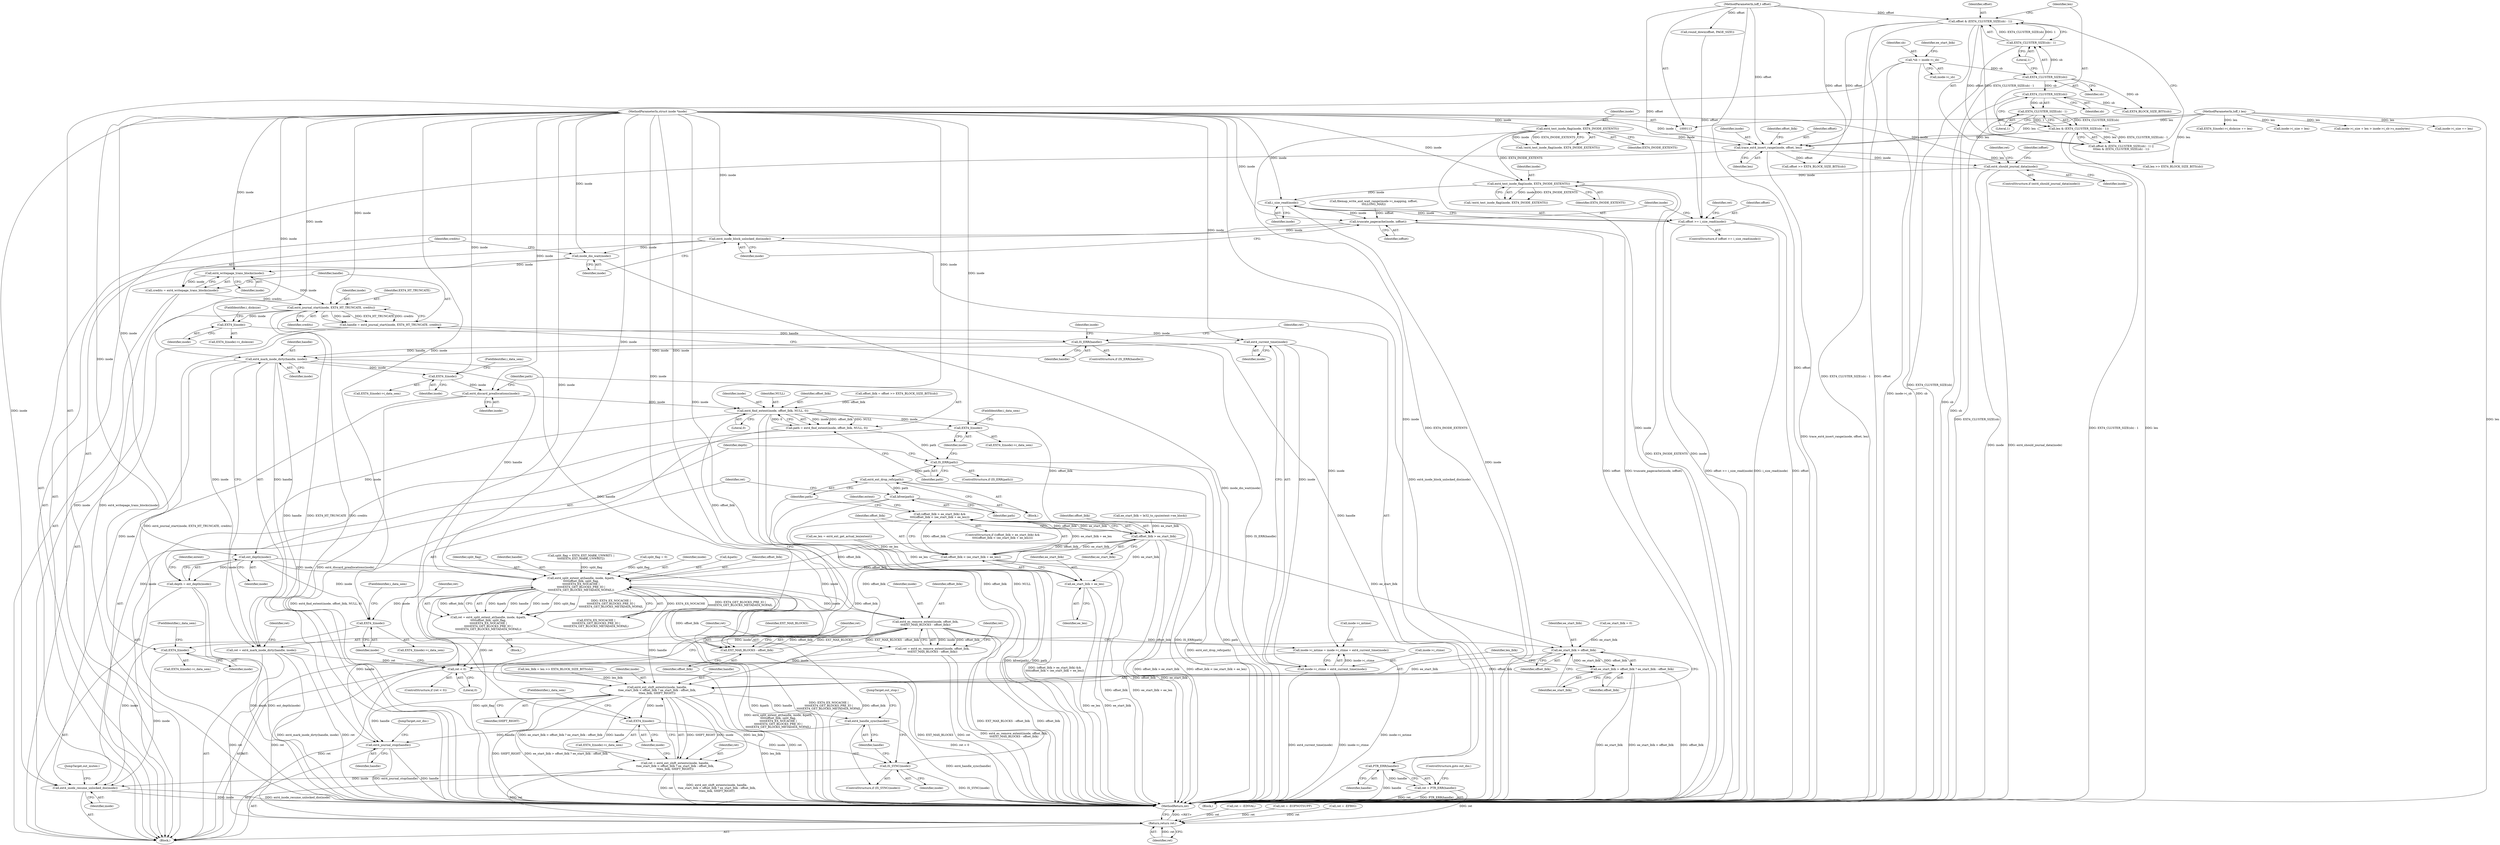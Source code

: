 digraph "0_linux_ea3d7209ca01da209cda6f0dea8be9cc4b7a933b_0@API" {
"1000263" [label="(Call,i_size_read(inode))"];
"1000233" [label="(Call,ext4_test_inode_flag(inode, EXT4_INODE_EXTENTS))"];
"1000196" [label="(Call,ext4_should_journal_data(inode))"];
"1000179" [label="(Call,trace_ext4_insert_range(inode, offset, len))"];
"1000147" [label="(Call,ext4_test_inode_flag(inode, EXT4_INODE_EXTENTS))"];
"1000114" [label="(MethodParameterIn,struct inode *inode)"];
"1000155" [label="(Call,offset & (EXT4_CLUSTER_SIZE(sb) - 1))"];
"1000115" [label="(MethodParameterIn,loff_t offset)"];
"1000157" [label="(Call,EXT4_CLUSTER_SIZE(sb) - 1)"];
"1000158" [label="(Call,EXT4_CLUSTER_SIZE(sb))"];
"1000119" [label="(Call,*sb = inode->i_sb)"];
"1000161" [label="(Call,len & (EXT4_CLUSTER_SIZE(sb) - 1))"];
"1000116" [label="(MethodParameterIn,loff_t len)"];
"1000163" [label="(Call,EXT4_CLUSTER_SIZE(sb) - 1)"];
"1000164" [label="(Call,EXT4_CLUSTER_SIZE(sb))"];
"1000261" [label="(Call,offset >= i_size_read(inode))"];
"1000271" [label="(Call,truncate_pagecache(inode, ioffset))"];
"1000274" [label="(Call,ext4_inode_block_unlocked_dio(inode))"];
"1000276" [label="(Call,inode_dio_wait(inode))"];
"1000280" [label="(Call,ext4_writepage_trans_blocks(inode))"];
"1000278" [label="(Call,credits = ext4_writepage_trans_blocks(inode))"];
"1000284" [label="(Call,ext4_journal_start(inode, EXT4_HT_TRUNCATE, credits))"];
"1000282" [label="(Call,handle = ext4_journal_start(inode, EXT4_HT_TRUNCATE, credits))"];
"1000289" [label="(Call,IS_ERR(handle))"];
"1000294" [label="(Call,PTR_ERR(handle))"];
"1000292" [label="(Call,ret = PTR_ERR(handle))"];
"1000479" [label="(Return,return ret;)"];
"1000320" [label="(Call,ext4_mark_inode_dirty(handle, inode))"];
"1000318" [label="(Call,ret = ext4_mark_inode_dirty(handle, inode))"];
"1000414" [label="(Call,ret < 0)"];
"1000329" [label="(Call,EXT4_I(inode))"];
"1000332" [label="(Call,ext4_discard_preallocations(inode))"];
"1000336" [label="(Call,ext4_find_extent(inode, offset_lblk, NULL, 0))"];
"1000334" [label="(Call,path = ext4_find_extent(inode, offset_lblk, NULL, 0))"];
"1000342" [label="(Call,IS_ERR(path))"];
"1000409" [label="(Call,ext4_ext_drop_refs(path))"];
"1000411" [label="(Call,kfree(path))"];
"1000348" [label="(Call,EXT4_I(inode))"];
"1000471" [label="(Call,ext4_inode_resume_unlocked_dio(inode))"];
"1000354" [label="(Call,ext_depth(inode))"];
"1000352" [label="(Call,depth = ext_depth(inode))"];
"1000397" [label="(Call,ext4_split_extent_at(handle, inode, &path,\n\t\t\t\t\toffset_lblk, split_flag,\n\t\t\t\t\tEXT4_EX_NOCACHE |\n\t\t\t\t\tEXT4_GET_BLOCKS_PRE_IO |\n\t\t\t\t\tEXT4_GET_BLOCKS_METADATA_NOFAIL))"];
"1000395" [label="(Call,ret = ext4_split_extent_at(handle, inode, &path,\n\t\t\t\t\toffset_lblk, split_flag,\n\t\t\t\t\tEXT4_EX_NOCACHE |\n\t\t\t\t\tEXT4_GET_BLOCKS_PRE_IO |\n\t\t\t\t\tEXT4_GET_BLOCKS_METADATA_NOFAIL))"];
"1000421" [label="(Call,EXT4_I(inode))"];
"1000427" [label="(Call,ext4_es_remove_extent(inode, offset_lblk,\n\t\t\tEXT_MAX_BLOCKS - offset_lblk))"];
"1000425" [label="(Call,ret = ext4_es_remove_extent(inode, offset_lblk,\n\t\t\tEXT_MAX_BLOCKS - offset_lblk))"];
"1000439" [label="(Call,EXT4_I(inode))"];
"1000445" [label="(Call,ext4_ext_shift_extents(inode, handle,\n\t\tee_start_lblk > offset_lblk ? ee_start_lblk : offset_lblk,\n\t\tlen_lblk, SHIFT_RIGHT))"];
"1000443" [label="(Call,ret = ext4_ext_shift_extents(inode, handle,\n\t\tee_start_lblk > offset_lblk ? ee_start_lblk : offset_lblk,\n\t\tlen_lblk, SHIFT_RIGHT))"];
"1000459" [label="(Call,EXT4_I(inode))"];
"1000463" [label="(Call,IS_SYNC(inode))"];
"1000465" [label="(Call,ext4_handle_sync(handle))"];
"1000468" [label="(Call,ext4_journal_stop(handle))"];
"1000449" [label="(Call,ee_start_lblk > offset_lblk)"];
"1000448" [label="(Call,ee_start_lblk > offset_lblk ? ee_start_lblk : offset_lblk)"];
"1000430" [label="(Call,EXT_MAX_BLOCKS - offset_lblk)"];
"1000378" [label="(Call,offset_lblk > ee_start_lblk)"];
"1000377" [label="(Call,(offset_lblk > ee_start_lblk) &&\n\t\t\t\t(offset_lblk < (ee_start_lblk + ee_len)))"];
"1000381" [label="(Call,offset_lblk < (ee_start_lblk + ee_len))"];
"1000383" [label="(Call,ee_start_lblk + ee_len)"];
"1000304" [label="(Call,EXT4_I(inode))"];
"1000316" [label="(Call,ext4_current_time(inode))"];
"1000308" [label="(Call,inode->i_mtime = inode->i_ctime = ext4_current_time(inode))"];
"1000312" [label="(Call,inode->i_ctime = ext4_current_time(inode))"];
"1000183" [label="(Call,offset_lblk = offset >> EXT4_BLOCK_SIZE_BITS(sb))"];
"1000430" [label="(Call,EXT_MAX_BLOCKS - offset_lblk)"];
"1000179" [label="(Call,trace_ext4_insert_range(inode, offset, len))"];
"1000445" [label="(Call,ext4_ext_shift_extents(inode, handle,\n\t\tee_start_lblk > offset_lblk ? ee_start_lblk : offset_lblk,\n\t\tlen_lblk, SHIFT_RIGHT))"];
"1000159" [label="(Identifier,sb)"];
"1000141" [label="(Call,split_flag = 0)"];
"1000467" [label="(JumpTarget,out_stop:)"];
"1000440" [label="(Identifier,inode)"];
"1000296" [label="(ControlStructure,goto out_dio;)"];
"1000432" [label="(Identifier,offset_lblk)"];
"1000383" [label="(Call,ee_start_lblk + ee_len)"];
"1000191" [label="(Call,len >> EXT4_BLOCK_SIZE_BITS(sb))"];
"1000343" [label="(Identifier,path)"];
"1000156" [label="(Identifier,offset)"];
"1000340" [label="(Literal,0)"];
"1000302" [label="(Call,EXT4_I(inode)->i_disksize += len)"];
"1000272" [label="(Identifier,inode)"];
"1000324" [label="(Identifier,ret)"];
"1000162" [label="(Identifier,len)"];
"1000130" [label="(Call,ee_start_lblk = 0)"];
"1000318" [label="(Call,ret = ext4_mark_inode_dirty(handle, inode))"];
"1000366" [label="(Call,ee_start_lblk = le32_to_cpu(extent->ee_block))"];
"1000378" [label="(Call,offset_lblk > ee_start_lblk)"];
"1000404" [label="(Call,EXT4_EX_NOCACHE |\n\t\t\t\t\tEXT4_GET_BLOCKS_PRE_IO |\n\t\t\t\t\tEXT4_GET_BLOCKS_METADATA_NOFAIL)"];
"1000464" [label="(Identifier,inode)"];
"1000431" [label="(Identifier,EXT_MAX_BLOCKS)"];
"1000410" [label="(Identifier,path)"];
"1000187" [label="(Call,EXT4_BLOCK_SIZE_BITS(sb))"];
"1000244" [label="(Call,inode->i_size + len)"];
"1000399" [label="(Identifier,inode)"];
"1000196" [label="(Call,ext4_should_journal_data(inode))"];
"1000319" [label="(Identifier,ret)"];
"1000330" [label="(Identifier,inode)"];
"1000185" [label="(Call,offset >> EXT4_BLOCK_SIZE_BITS(sb))"];
"1000400" [label="(Call,&path)"];
"1000304" [label="(Call,EXT4_I(inode))"];
"1000157" [label="(Call,EXT4_CLUSTER_SIZE(sb) - 1)"];
"1000461" [label="(FieldIdentifier,i_data_sem)"];
"1000147" [label="(Call,ext4_test_inode_flag(inode, EXT4_INODE_EXTENTS))"];
"1000287" [label="(Identifier,credits)"];
"1000334" [label="(Call,path = ext4_find_extent(inode, offset_lblk, NULL, 0))"];
"1000460" [label="(Identifier,inode)"];
"1000211" [label="(Call,round_down(offset, PAGE_SIZE))"];
"1000348" [label="(Call,EXT4_I(inode))"];
"1000317" [label="(Identifier,inode)"];
"1000273" [label="(Identifier,ioffset)"];
"1000335" [label="(Identifier,path)"];
"1000263" [label="(Call,i_size_read(inode))"];
"1000274" [label="(Call,ext4_inode_block_unlocked_dio(inode))"];
"1000281" [label="(Identifier,inode)"];
"1000280" [label="(Call,ext4_writepage_trans_blocks(inode))"];
"1000288" [label="(ControlStructure,if (IS_ERR(handle)))"];
"1000306" [label="(FieldIdentifier,i_disksize)"];
"1000413" [label="(ControlStructure,if (ret < 0))"];
"1000395" [label="(Call,ret = ext4_split_extent_at(handle, inode, &path,\n\t\t\t\t\toffset_lblk, split_flag,\n\t\t\t\t\tEXT4_EX_NOCACHE |\n\t\t\t\t\tEXT4_GET_BLOCKS_PRE_IO |\n\t\t\t\t\tEXT4_GET_BLOCKS_METADATA_NOFAIL))"];
"1000131" [label="(Identifier,ee_start_lblk)"];
"1000275" [label="(Identifier,inode)"];
"1000117" [label="(Block,)"];
"1000276" [label="(Call,inode_dio_wait(inode))"];
"1000427" [label="(Call,ext4_es_remove_extent(inode, offset_lblk,\n\t\t\tEXT_MAX_BLOCKS - offset_lblk))"];
"1000285" [label="(Identifier,inode)"];
"1000120" [label="(Identifier,sb)"];
"1000337" [label="(Identifier,inode)"];
"1000210" [label="(Identifier,ioffset)"];
"1000357" [label="(Identifier,extent)"];
"1000163" [label="(Call,EXT4_CLUSTER_SIZE(sb) - 1)"];
"1000320" [label="(Call,ext4_mark_inode_dirty(handle, inode))"];
"1000463" [label="(Call,IS_SYNC(inode))"];
"1000181" [label="(Identifier,offset)"];
"1000462" [label="(ControlStructure,if (IS_SYNC(inode)))"];
"1000322" [label="(Identifier,inode)"];
"1000425" [label="(Call,ret = ext4_es_remove_extent(inode, offset_lblk,\n\t\t\tEXT_MAX_BLOCKS - offset_lblk))"];
"1000468" [label="(Call,ext4_journal_stop(handle))"];
"1000426" [label="(Identifier,ret)"];
"1000339" [label="(Identifier,NULL)"];
"1000402" [label="(Identifier,offset_lblk)"];
"1000421" [label="(Call,EXT4_I(inode))"];
"1000234" [label="(Identifier,inode)"];
"1000354" [label="(Call,ext_depth(inode))"];
"1000342" [label="(Call,IS_ERR(path))"];
"1000465" [label="(Call,ext4_handle_sync(handle))"];
"1000271" [label="(Call,truncate_pagecache(inode, ioffset))"];
"1000299" [label="(Identifier,inode)"];
"1000415" [label="(Identifier,ret)"];
"1000316" [label="(Call,ext4_current_time(inode))"];
"1000305" [label="(Identifier,inode)"];
"1000403" [label="(Identifier,split_flag)"];
"1000381" [label="(Call,offset_lblk < (ee_start_lblk + ee_len))"];
"1000455" [label="(Identifier,SHIFT_RIGHT)"];
"1000382" [label="(Identifier,offset_lblk)"];
"1000398" [label="(Identifier,handle)"];
"1000292" [label="(Call,ret = PTR_ERR(handle))"];
"1000119" [label="(Call,*sb = inode->i_sb)"];
"1000416" [label="(Literal,0)"];
"1000396" [label="(Identifier,ret)"];
"1000349" [label="(Identifier,inode)"];
"1000350" [label="(FieldIdentifier,i_data_sem)"];
"1000466" [label="(Identifier,handle)"];
"1000472" [label="(Identifier,inode)"];
"1000458" [label="(Call,EXT4_I(inode)->i_data_sem)"];
"1000452" [label="(Identifier,ee_start_lblk)"];
"1000295" [label="(Identifier,handle)"];
"1000148" [label="(Identifier,inode)"];
"1000409" [label="(Call,ext4_ext_drop_refs(path))"];
"1000232" [label="(Call,!ext4_test_inode_flag(inode, EXT4_INODE_EXTENTS))"];
"1000450" [label="(Identifier,ee_start_lblk)"];
"1000266" [label="(Call,ret = -EINVAL)"];
"1000353" [label="(Identifier,depth)"];
"1000261" [label="(Call,offset >= i_size_read(inode))"];
"1000267" [label="(Identifier,ret)"];
"1000352" [label="(Call,depth = ext_depth(inode))"];
"1000420" [label="(Call,EXT4_I(inode)->i_data_sem)"];
"1000243" [label="(Call,inode->i_size + len > inode->i_sb->s_maxbytes)"];
"1000233" [label="(Call,ext4_test_inode_flag(inode, EXT4_INODE_EXTENTS))"];
"1000309" [label="(Call,inode->i_mtime)"];
"1000237" [label="(Call,ret = -EOPNOTSUPP)"];
"1000451" [label="(Identifier,offset_lblk)"];
"1000423" [label="(FieldIdentifier,i_data_sem)"];
"1000189" [label="(Call,len_lblk = len >> EXT4_BLOCK_SIZE_BITS(sb))"];
"1000308" [label="(Call,inode->i_mtime = inode->i_ctime = ext4_current_time(inode))"];
"1000377" [label="(Call,(offset_lblk > ee_start_lblk) &&\n\t\t\t\t(offset_lblk < (ee_start_lblk + ee_len)))"];
"1000453" [label="(Identifier,offset_lblk)"];
"1000262" [label="(Identifier,offset)"];
"1000336" [label="(Call,ext4_find_extent(inode, offset_lblk, NULL, 0))"];
"1000454" [label="(Identifier,len_lblk)"];
"1000376" [label="(ControlStructure,if ((offset_lblk > ee_start_lblk) &&\n\t\t\t\t(offset_lblk < (ee_start_lblk + ee_len))))"];
"1000303" [label="(Call,EXT4_I(inode)->i_disksize)"];
"1000333" [label="(Identifier,inode)"];
"1000434" [label="(Identifier,ret)"];
"1000166" [label="(Literal,1)"];
"1000446" [label="(Identifier,inode)"];
"1000412" [label="(Identifier,path)"];
"1000444" [label="(Identifier,ret)"];
"1000114" [label="(MethodParameterIn,struct inode *inode)"];
"1000481" [label="(MethodReturn,int)"];
"1000154" [label="(Call,offset & (EXT4_CLUSTER_SIZE(sb) - 1) ||\n\t\t\tlen & (EXT4_CLUSTER_SIZE(sb) - 1))"];
"1000390" [label="(Call,split_flag = EXT4_EXT_MARK_UNWRIT1 |\n\t\t\t\t\tEXT4_EXT_MARK_UNWRIT2)"];
"1000365" [label="(Block,)"];
"1000347" [label="(Call,EXT4_I(inode)->i_data_sem)"];
"1000379" [label="(Identifier,offset_lblk)"];
"1000422" [label="(Identifier,inode)"];
"1000479" [label="(Return,return ret;)"];
"1000372" [label="(Call,ee_len = ext4_ext_get_actual_len(extent))"];
"1000290" [label="(Identifier,handle)"];
"1000277" [label="(Identifier,inode)"];
"1000449" [label="(Call,ee_start_lblk > offset_lblk)"];
"1000429" [label="(Identifier,offset_lblk)"];
"1000264" [label="(Identifier,inode)"];
"1000164" [label="(Call,EXT4_CLUSTER_SIZE(sb))"];
"1000180" [label="(Identifier,inode)"];
"1000471" [label="(Call,ext4_inode_resume_unlocked_dio(inode))"];
"1000297" [label="(Call,inode->i_size += len)"];
"1000146" [label="(Call,!ext4_test_inode_flag(inode, EXT4_INODE_EXTENTS))"];
"1000116" [label="(MethodParameterIn,loff_t len)"];
"1000161" [label="(Call,len & (EXT4_CLUSTER_SIZE(sb) - 1))"];
"1000380" [label="(Identifier,ee_start_lblk)"];
"1000439" [label="(Call,EXT4_I(inode))"];
"1000441" [label="(FieldIdentifier,i_data_sem)"];
"1000235" [label="(Identifier,EXT4_INODE_EXTENTS)"];
"1000289" [label="(Call,IS_ERR(handle))"];
"1000389" [label="(Identifier,extent)"];
"1000284" [label="(Call,ext4_journal_start(inode, EXT4_HT_TRUNCATE, credits))"];
"1000411" [label="(Call,kfree(path))"];
"1000283" [label="(Identifier,handle)"];
"1000155" [label="(Call,offset & (EXT4_CLUSTER_SIZE(sb) - 1))"];
"1000332" [label="(Call,ext4_discard_preallocations(inode))"];
"1000470" [label="(JumpTarget,out_dio:)"];
"1000313" [label="(Call,inode->i_ctime)"];
"1000443" [label="(Call,ret = ext4_ext_shift_extents(inode, handle,\n\t\tee_start_lblk > offset_lblk ? ee_start_lblk : offset_lblk,\n\t\tlen_lblk, SHIFT_RIGHT))"];
"1000115" [label="(MethodParameterIn,loff_t offset)"];
"1000255" [label="(Call,ret = -EFBIG)"];
"1000321" [label="(Identifier,handle)"];
"1000121" [label="(Call,inode->i_sb)"];
"1000480" [label="(Identifier,ret)"];
"1000195" [label="(ControlStructure,if (ext4_should_journal_data(inode)))"];
"1000160" [label="(Literal,1)"];
"1000386" [label="(Block,)"];
"1000447" [label="(Identifier,handle)"];
"1000165" [label="(Identifier,sb)"];
"1000279" [label="(Identifier,credits)"];
"1000385" [label="(Identifier,ee_len)"];
"1000329" [label="(Call,EXT4_I(inode))"];
"1000397" [label="(Call,ext4_split_extent_at(handle, inode, &path,\n\t\t\t\t\toffset_lblk, split_flag,\n\t\t\t\t\tEXT4_EX_NOCACHE |\n\t\t\t\t\tEXT4_GET_BLOCKS_PRE_IO |\n\t\t\t\t\tEXT4_GET_BLOCKS_METADATA_NOFAIL))"];
"1000414" [label="(Call,ret < 0)"];
"1000384" [label="(Identifier,ee_start_lblk)"];
"1000158" [label="(Call,EXT4_CLUSTER_SIZE(sb))"];
"1000438" [label="(Call,EXT4_I(inode)->i_data_sem)"];
"1000200" [label="(Identifier,ret)"];
"1000278" [label="(Call,credits = ext4_writepage_trans_blocks(inode))"];
"1000294" [label="(Call,PTR_ERR(handle))"];
"1000328" [label="(Call,EXT4_I(inode)->i_data_sem)"];
"1000355" [label="(Identifier,inode)"];
"1000282" [label="(Call,handle = ext4_journal_start(inode, EXT4_HT_TRUNCATE, credits))"];
"1000473" [label="(JumpTarget,out_mutex:)"];
"1000428" [label="(Identifier,inode)"];
"1000341" [label="(ControlStructure,if (IS_ERR(path)))"];
"1000459" [label="(Call,EXT4_I(inode))"];
"1000338" [label="(Identifier,offset_lblk)"];
"1000149" [label="(Identifier,EXT4_INODE_EXTENTS)"];
"1000286" [label="(Identifier,EXT4_HT_TRUNCATE)"];
"1000291" [label="(Block,)"];
"1000293" [label="(Identifier,ret)"];
"1000331" [label="(FieldIdentifier,i_data_sem)"];
"1000469" [label="(Identifier,handle)"];
"1000312" [label="(Call,inode->i_ctime = ext4_current_time(inode))"];
"1000260" [label="(ControlStructure,if (offset >= i_size_read(inode)))"];
"1000197" [label="(Identifier,inode)"];
"1000182" [label="(Identifier,len)"];
"1000216" [label="(Call,filemap_write_and_wait_range(inode->i_mapping, ioffset,\n\t\t\tLLONG_MAX))"];
"1000448" [label="(Call,ee_start_lblk > offset_lblk ? ee_start_lblk : offset_lblk)"];
"1000184" [label="(Identifier,offset_lblk)"];
"1000263" -> "1000261"  [label="AST: "];
"1000263" -> "1000264"  [label="CFG: "];
"1000264" -> "1000263"  [label="AST: "];
"1000261" -> "1000263"  [label="CFG: "];
"1000263" -> "1000481"  [label="DDG: inode"];
"1000263" -> "1000261"  [label="DDG: inode"];
"1000233" -> "1000263"  [label="DDG: inode"];
"1000114" -> "1000263"  [label="DDG: inode"];
"1000263" -> "1000271"  [label="DDG: inode"];
"1000233" -> "1000232"  [label="AST: "];
"1000233" -> "1000235"  [label="CFG: "];
"1000234" -> "1000233"  [label="AST: "];
"1000235" -> "1000233"  [label="AST: "];
"1000232" -> "1000233"  [label="CFG: "];
"1000233" -> "1000481"  [label="DDG: EXT4_INODE_EXTENTS"];
"1000233" -> "1000481"  [label="DDG: inode"];
"1000233" -> "1000232"  [label="DDG: inode"];
"1000233" -> "1000232"  [label="DDG: EXT4_INODE_EXTENTS"];
"1000196" -> "1000233"  [label="DDG: inode"];
"1000114" -> "1000233"  [label="DDG: inode"];
"1000147" -> "1000233"  [label="DDG: EXT4_INODE_EXTENTS"];
"1000196" -> "1000195"  [label="AST: "];
"1000196" -> "1000197"  [label="CFG: "];
"1000197" -> "1000196"  [label="AST: "];
"1000200" -> "1000196"  [label="CFG: "];
"1000210" -> "1000196"  [label="CFG: "];
"1000196" -> "1000481"  [label="DDG: inode"];
"1000196" -> "1000481"  [label="DDG: ext4_should_journal_data(inode)"];
"1000179" -> "1000196"  [label="DDG: inode"];
"1000114" -> "1000196"  [label="DDG: inode"];
"1000179" -> "1000117"  [label="AST: "];
"1000179" -> "1000182"  [label="CFG: "];
"1000180" -> "1000179"  [label="AST: "];
"1000181" -> "1000179"  [label="AST: "];
"1000182" -> "1000179"  [label="AST: "];
"1000184" -> "1000179"  [label="CFG: "];
"1000179" -> "1000481"  [label="DDG: trace_ext4_insert_range(inode, offset, len)"];
"1000147" -> "1000179"  [label="DDG: inode"];
"1000114" -> "1000179"  [label="DDG: inode"];
"1000155" -> "1000179"  [label="DDG: offset"];
"1000115" -> "1000179"  [label="DDG: offset"];
"1000161" -> "1000179"  [label="DDG: len"];
"1000116" -> "1000179"  [label="DDG: len"];
"1000179" -> "1000185"  [label="DDG: offset"];
"1000179" -> "1000191"  [label="DDG: len"];
"1000147" -> "1000146"  [label="AST: "];
"1000147" -> "1000149"  [label="CFG: "];
"1000148" -> "1000147"  [label="AST: "];
"1000149" -> "1000147"  [label="AST: "];
"1000146" -> "1000147"  [label="CFG: "];
"1000147" -> "1000481"  [label="DDG: EXT4_INODE_EXTENTS"];
"1000147" -> "1000481"  [label="DDG: inode"];
"1000147" -> "1000146"  [label="DDG: inode"];
"1000147" -> "1000146"  [label="DDG: EXT4_INODE_EXTENTS"];
"1000114" -> "1000147"  [label="DDG: inode"];
"1000114" -> "1000113"  [label="AST: "];
"1000114" -> "1000481"  [label="DDG: inode"];
"1000114" -> "1000271"  [label="DDG: inode"];
"1000114" -> "1000274"  [label="DDG: inode"];
"1000114" -> "1000276"  [label="DDG: inode"];
"1000114" -> "1000280"  [label="DDG: inode"];
"1000114" -> "1000284"  [label="DDG: inode"];
"1000114" -> "1000304"  [label="DDG: inode"];
"1000114" -> "1000316"  [label="DDG: inode"];
"1000114" -> "1000320"  [label="DDG: inode"];
"1000114" -> "1000329"  [label="DDG: inode"];
"1000114" -> "1000332"  [label="DDG: inode"];
"1000114" -> "1000336"  [label="DDG: inode"];
"1000114" -> "1000348"  [label="DDG: inode"];
"1000114" -> "1000354"  [label="DDG: inode"];
"1000114" -> "1000397"  [label="DDG: inode"];
"1000114" -> "1000421"  [label="DDG: inode"];
"1000114" -> "1000427"  [label="DDG: inode"];
"1000114" -> "1000439"  [label="DDG: inode"];
"1000114" -> "1000445"  [label="DDG: inode"];
"1000114" -> "1000459"  [label="DDG: inode"];
"1000114" -> "1000463"  [label="DDG: inode"];
"1000114" -> "1000471"  [label="DDG: inode"];
"1000155" -> "1000154"  [label="AST: "];
"1000155" -> "1000157"  [label="CFG: "];
"1000156" -> "1000155"  [label="AST: "];
"1000157" -> "1000155"  [label="AST: "];
"1000162" -> "1000155"  [label="CFG: "];
"1000154" -> "1000155"  [label="CFG: "];
"1000155" -> "1000481"  [label="DDG: EXT4_CLUSTER_SIZE(sb) - 1"];
"1000155" -> "1000481"  [label="DDG: offset"];
"1000155" -> "1000154"  [label="DDG: offset"];
"1000155" -> "1000154"  [label="DDG: EXT4_CLUSTER_SIZE(sb) - 1"];
"1000115" -> "1000155"  [label="DDG: offset"];
"1000157" -> "1000155"  [label="DDG: EXT4_CLUSTER_SIZE(sb)"];
"1000157" -> "1000155"  [label="DDG: 1"];
"1000115" -> "1000113"  [label="AST: "];
"1000115" -> "1000481"  [label="DDG: offset"];
"1000115" -> "1000185"  [label="DDG: offset"];
"1000115" -> "1000211"  [label="DDG: offset"];
"1000115" -> "1000261"  [label="DDG: offset"];
"1000157" -> "1000160"  [label="CFG: "];
"1000158" -> "1000157"  [label="AST: "];
"1000160" -> "1000157"  [label="AST: "];
"1000157" -> "1000481"  [label="DDG: EXT4_CLUSTER_SIZE(sb)"];
"1000158" -> "1000157"  [label="DDG: sb"];
"1000158" -> "1000159"  [label="CFG: "];
"1000159" -> "1000158"  [label="AST: "];
"1000160" -> "1000158"  [label="CFG: "];
"1000158" -> "1000481"  [label="DDG: sb"];
"1000119" -> "1000158"  [label="DDG: sb"];
"1000158" -> "1000164"  [label="DDG: sb"];
"1000158" -> "1000187"  [label="DDG: sb"];
"1000119" -> "1000117"  [label="AST: "];
"1000119" -> "1000121"  [label="CFG: "];
"1000120" -> "1000119"  [label="AST: "];
"1000121" -> "1000119"  [label="AST: "];
"1000131" -> "1000119"  [label="CFG: "];
"1000119" -> "1000481"  [label="DDG: inode->i_sb"];
"1000119" -> "1000481"  [label="DDG: sb"];
"1000161" -> "1000154"  [label="AST: "];
"1000161" -> "1000163"  [label="CFG: "];
"1000162" -> "1000161"  [label="AST: "];
"1000163" -> "1000161"  [label="AST: "];
"1000154" -> "1000161"  [label="CFG: "];
"1000161" -> "1000481"  [label="DDG: EXT4_CLUSTER_SIZE(sb) - 1"];
"1000161" -> "1000481"  [label="DDG: len"];
"1000161" -> "1000154"  [label="DDG: len"];
"1000161" -> "1000154"  [label="DDG: EXT4_CLUSTER_SIZE(sb) - 1"];
"1000116" -> "1000161"  [label="DDG: len"];
"1000163" -> "1000161"  [label="DDG: EXT4_CLUSTER_SIZE(sb)"];
"1000163" -> "1000161"  [label="DDG: 1"];
"1000116" -> "1000113"  [label="AST: "];
"1000116" -> "1000481"  [label="DDG: len"];
"1000116" -> "1000191"  [label="DDG: len"];
"1000116" -> "1000243"  [label="DDG: len"];
"1000116" -> "1000244"  [label="DDG: len"];
"1000116" -> "1000297"  [label="DDG: len"];
"1000116" -> "1000302"  [label="DDG: len"];
"1000163" -> "1000166"  [label="CFG: "];
"1000164" -> "1000163"  [label="AST: "];
"1000166" -> "1000163"  [label="AST: "];
"1000163" -> "1000481"  [label="DDG: EXT4_CLUSTER_SIZE(sb)"];
"1000164" -> "1000163"  [label="DDG: sb"];
"1000164" -> "1000165"  [label="CFG: "];
"1000165" -> "1000164"  [label="AST: "];
"1000166" -> "1000164"  [label="CFG: "];
"1000164" -> "1000481"  [label="DDG: sb"];
"1000164" -> "1000187"  [label="DDG: sb"];
"1000261" -> "1000260"  [label="AST: "];
"1000262" -> "1000261"  [label="AST: "];
"1000267" -> "1000261"  [label="CFG: "];
"1000272" -> "1000261"  [label="CFG: "];
"1000261" -> "1000481"  [label="DDG: i_size_read(inode)"];
"1000261" -> "1000481"  [label="DDG: offset"];
"1000261" -> "1000481"  [label="DDG: offset >= i_size_read(inode)"];
"1000211" -> "1000261"  [label="DDG: offset"];
"1000271" -> "1000117"  [label="AST: "];
"1000271" -> "1000273"  [label="CFG: "];
"1000272" -> "1000271"  [label="AST: "];
"1000273" -> "1000271"  [label="AST: "];
"1000275" -> "1000271"  [label="CFG: "];
"1000271" -> "1000481"  [label="DDG: ioffset"];
"1000271" -> "1000481"  [label="DDG: truncate_pagecache(inode, ioffset)"];
"1000216" -> "1000271"  [label="DDG: ioffset"];
"1000271" -> "1000274"  [label="DDG: inode"];
"1000274" -> "1000117"  [label="AST: "];
"1000274" -> "1000275"  [label="CFG: "];
"1000275" -> "1000274"  [label="AST: "];
"1000277" -> "1000274"  [label="CFG: "];
"1000274" -> "1000481"  [label="DDG: ext4_inode_block_unlocked_dio(inode)"];
"1000274" -> "1000276"  [label="DDG: inode"];
"1000276" -> "1000117"  [label="AST: "];
"1000276" -> "1000277"  [label="CFG: "];
"1000277" -> "1000276"  [label="AST: "];
"1000279" -> "1000276"  [label="CFG: "];
"1000276" -> "1000481"  [label="DDG: inode_dio_wait(inode)"];
"1000276" -> "1000280"  [label="DDG: inode"];
"1000280" -> "1000278"  [label="AST: "];
"1000280" -> "1000281"  [label="CFG: "];
"1000281" -> "1000280"  [label="AST: "];
"1000278" -> "1000280"  [label="CFG: "];
"1000280" -> "1000278"  [label="DDG: inode"];
"1000280" -> "1000284"  [label="DDG: inode"];
"1000278" -> "1000117"  [label="AST: "];
"1000279" -> "1000278"  [label="AST: "];
"1000283" -> "1000278"  [label="CFG: "];
"1000278" -> "1000481"  [label="DDG: ext4_writepage_trans_blocks(inode)"];
"1000278" -> "1000284"  [label="DDG: credits"];
"1000284" -> "1000282"  [label="AST: "];
"1000284" -> "1000287"  [label="CFG: "];
"1000285" -> "1000284"  [label="AST: "];
"1000286" -> "1000284"  [label="AST: "];
"1000287" -> "1000284"  [label="AST: "];
"1000282" -> "1000284"  [label="CFG: "];
"1000284" -> "1000481"  [label="DDG: EXT4_HT_TRUNCATE"];
"1000284" -> "1000481"  [label="DDG: credits"];
"1000284" -> "1000282"  [label="DDG: inode"];
"1000284" -> "1000282"  [label="DDG: EXT4_HT_TRUNCATE"];
"1000284" -> "1000282"  [label="DDG: credits"];
"1000284" -> "1000304"  [label="DDG: inode"];
"1000284" -> "1000471"  [label="DDG: inode"];
"1000282" -> "1000117"  [label="AST: "];
"1000283" -> "1000282"  [label="AST: "];
"1000290" -> "1000282"  [label="CFG: "];
"1000282" -> "1000481"  [label="DDG: ext4_journal_start(inode, EXT4_HT_TRUNCATE, credits)"];
"1000282" -> "1000289"  [label="DDG: handle"];
"1000289" -> "1000288"  [label="AST: "];
"1000289" -> "1000290"  [label="CFG: "];
"1000290" -> "1000289"  [label="AST: "];
"1000293" -> "1000289"  [label="CFG: "];
"1000299" -> "1000289"  [label="CFG: "];
"1000289" -> "1000481"  [label="DDG: IS_ERR(handle)"];
"1000289" -> "1000294"  [label="DDG: handle"];
"1000289" -> "1000320"  [label="DDG: handle"];
"1000294" -> "1000292"  [label="AST: "];
"1000294" -> "1000295"  [label="CFG: "];
"1000295" -> "1000294"  [label="AST: "];
"1000292" -> "1000294"  [label="CFG: "];
"1000294" -> "1000481"  [label="DDG: handle"];
"1000294" -> "1000292"  [label="DDG: handle"];
"1000292" -> "1000291"  [label="AST: "];
"1000293" -> "1000292"  [label="AST: "];
"1000296" -> "1000292"  [label="CFG: "];
"1000292" -> "1000481"  [label="DDG: PTR_ERR(handle)"];
"1000292" -> "1000481"  [label="DDG: ret"];
"1000292" -> "1000479"  [label="DDG: ret"];
"1000479" -> "1000117"  [label="AST: "];
"1000479" -> "1000480"  [label="CFG: "];
"1000480" -> "1000479"  [label="AST: "];
"1000481" -> "1000479"  [label="CFG: "];
"1000479" -> "1000481"  [label="DDG: <RET>"];
"1000480" -> "1000479"  [label="DDG: ret"];
"1000414" -> "1000479"  [label="DDG: ret"];
"1000255" -> "1000479"  [label="DDG: ret"];
"1000443" -> "1000479"  [label="DDG: ret"];
"1000237" -> "1000479"  [label="DDG: ret"];
"1000318" -> "1000479"  [label="DDG: ret"];
"1000266" -> "1000479"  [label="DDG: ret"];
"1000425" -> "1000479"  [label="DDG: ret"];
"1000320" -> "1000318"  [label="AST: "];
"1000320" -> "1000322"  [label="CFG: "];
"1000321" -> "1000320"  [label="AST: "];
"1000322" -> "1000320"  [label="AST: "];
"1000318" -> "1000320"  [label="CFG: "];
"1000320" -> "1000318"  [label="DDG: handle"];
"1000320" -> "1000318"  [label="DDG: inode"];
"1000316" -> "1000320"  [label="DDG: inode"];
"1000320" -> "1000329"  [label="DDG: inode"];
"1000320" -> "1000397"  [label="DDG: handle"];
"1000320" -> "1000445"  [label="DDG: handle"];
"1000320" -> "1000468"  [label="DDG: handle"];
"1000320" -> "1000471"  [label="DDG: inode"];
"1000318" -> "1000117"  [label="AST: "];
"1000319" -> "1000318"  [label="AST: "];
"1000324" -> "1000318"  [label="CFG: "];
"1000318" -> "1000481"  [label="DDG: ret"];
"1000318" -> "1000481"  [label="DDG: ext4_mark_inode_dirty(handle, inode)"];
"1000318" -> "1000414"  [label="DDG: ret"];
"1000414" -> "1000413"  [label="AST: "];
"1000414" -> "1000416"  [label="CFG: "];
"1000415" -> "1000414"  [label="AST: "];
"1000416" -> "1000414"  [label="AST: "];
"1000422" -> "1000414"  [label="CFG: "];
"1000426" -> "1000414"  [label="CFG: "];
"1000414" -> "1000481"  [label="DDG: ret < 0"];
"1000414" -> "1000481"  [label="DDG: ret"];
"1000395" -> "1000414"  [label="DDG: ret"];
"1000329" -> "1000328"  [label="AST: "];
"1000329" -> "1000330"  [label="CFG: "];
"1000330" -> "1000329"  [label="AST: "];
"1000331" -> "1000329"  [label="CFG: "];
"1000329" -> "1000332"  [label="DDG: inode"];
"1000332" -> "1000117"  [label="AST: "];
"1000332" -> "1000333"  [label="CFG: "];
"1000333" -> "1000332"  [label="AST: "];
"1000335" -> "1000332"  [label="CFG: "];
"1000332" -> "1000481"  [label="DDG: ext4_discard_preallocations(inode)"];
"1000332" -> "1000336"  [label="DDG: inode"];
"1000336" -> "1000334"  [label="AST: "];
"1000336" -> "1000340"  [label="CFG: "];
"1000337" -> "1000336"  [label="AST: "];
"1000338" -> "1000336"  [label="AST: "];
"1000339" -> "1000336"  [label="AST: "];
"1000340" -> "1000336"  [label="AST: "];
"1000334" -> "1000336"  [label="CFG: "];
"1000336" -> "1000481"  [label="DDG: NULL"];
"1000336" -> "1000481"  [label="DDG: offset_lblk"];
"1000336" -> "1000334"  [label="DDG: inode"];
"1000336" -> "1000334"  [label="DDG: offset_lblk"];
"1000336" -> "1000334"  [label="DDG: NULL"];
"1000336" -> "1000334"  [label="DDG: 0"];
"1000183" -> "1000336"  [label="DDG: offset_lblk"];
"1000336" -> "1000348"  [label="DDG: inode"];
"1000336" -> "1000354"  [label="DDG: inode"];
"1000336" -> "1000378"  [label="DDG: offset_lblk"];
"1000336" -> "1000430"  [label="DDG: offset_lblk"];
"1000334" -> "1000117"  [label="AST: "];
"1000335" -> "1000334"  [label="AST: "];
"1000343" -> "1000334"  [label="CFG: "];
"1000334" -> "1000481"  [label="DDG: ext4_find_extent(inode, offset_lblk, NULL, 0)"];
"1000334" -> "1000342"  [label="DDG: path"];
"1000342" -> "1000341"  [label="AST: "];
"1000342" -> "1000343"  [label="CFG: "];
"1000343" -> "1000342"  [label="AST: "];
"1000349" -> "1000342"  [label="CFG: "];
"1000353" -> "1000342"  [label="CFG: "];
"1000342" -> "1000481"  [label="DDG: path"];
"1000342" -> "1000481"  [label="DDG: IS_ERR(path)"];
"1000342" -> "1000409"  [label="DDG: path"];
"1000409" -> "1000365"  [label="AST: "];
"1000409" -> "1000410"  [label="CFG: "];
"1000410" -> "1000409"  [label="AST: "];
"1000412" -> "1000409"  [label="CFG: "];
"1000409" -> "1000481"  [label="DDG: ext4_ext_drop_refs(path)"];
"1000409" -> "1000411"  [label="DDG: path"];
"1000411" -> "1000365"  [label="AST: "];
"1000411" -> "1000412"  [label="CFG: "];
"1000412" -> "1000411"  [label="AST: "];
"1000415" -> "1000411"  [label="CFG: "];
"1000411" -> "1000481"  [label="DDG: kfree(path)"];
"1000411" -> "1000481"  [label="DDG: path"];
"1000348" -> "1000347"  [label="AST: "];
"1000348" -> "1000349"  [label="CFG: "];
"1000349" -> "1000348"  [label="AST: "];
"1000350" -> "1000348"  [label="CFG: "];
"1000348" -> "1000471"  [label="DDG: inode"];
"1000471" -> "1000117"  [label="AST: "];
"1000471" -> "1000472"  [label="CFG: "];
"1000472" -> "1000471"  [label="AST: "];
"1000473" -> "1000471"  [label="CFG: "];
"1000471" -> "1000481"  [label="DDG: inode"];
"1000471" -> "1000481"  [label="DDG: ext4_inode_resume_unlocked_dio(inode)"];
"1000439" -> "1000471"  [label="DDG: inode"];
"1000421" -> "1000471"  [label="DDG: inode"];
"1000463" -> "1000471"  [label="DDG: inode"];
"1000354" -> "1000352"  [label="AST: "];
"1000354" -> "1000355"  [label="CFG: "];
"1000355" -> "1000354"  [label="AST: "];
"1000352" -> "1000354"  [label="CFG: "];
"1000354" -> "1000352"  [label="DDG: inode"];
"1000354" -> "1000397"  [label="DDG: inode"];
"1000354" -> "1000421"  [label="DDG: inode"];
"1000354" -> "1000427"  [label="DDG: inode"];
"1000352" -> "1000117"  [label="AST: "];
"1000353" -> "1000352"  [label="AST: "];
"1000357" -> "1000352"  [label="CFG: "];
"1000352" -> "1000481"  [label="DDG: depth"];
"1000352" -> "1000481"  [label="DDG: ext_depth(inode)"];
"1000397" -> "1000395"  [label="AST: "];
"1000397" -> "1000404"  [label="CFG: "];
"1000398" -> "1000397"  [label="AST: "];
"1000399" -> "1000397"  [label="AST: "];
"1000400" -> "1000397"  [label="AST: "];
"1000402" -> "1000397"  [label="AST: "];
"1000403" -> "1000397"  [label="AST: "];
"1000404" -> "1000397"  [label="AST: "];
"1000395" -> "1000397"  [label="CFG: "];
"1000397" -> "1000481"  [label="DDG: EXT4_EX_NOCACHE |\n\t\t\t\t\tEXT4_GET_BLOCKS_PRE_IO |\n\t\t\t\t\tEXT4_GET_BLOCKS_METADATA_NOFAIL"];
"1000397" -> "1000481"  [label="DDG: offset_lblk"];
"1000397" -> "1000481"  [label="DDG: split_flag"];
"1000397" -> "1000481"  [label="DDG: &path"];
"1000397" -> "1000395"  [label="DDG: &path"];
"1000397" -> "1000395"  [label="DDG: handle"];
"1000397" -> "1000395"  [label="DDG: inode"];
"1000397" -> "1000395"  [label="DDG: split_flag"];
"1000397" -> "1000395"  [label="DDG: EXT4_EX_NOCACHE |\n\t\t\t\t\tEXT4_GET_BLOCKS_PRE_IO |\n\t\t\t\t\tEXT4_GET_BLOCKS_METADATA_NOFAIL"];
"1000397" -> "1000395"  [label="DDG: offset_lblk"];
"1000378" -> "1000397"  [label="DDG: offset_lblk"];
"1000381" -> "1000397"  [label="DDG: offset_lblk"];
"1000141" -> "1000397"  [label="DDG: split_flag"];
"1000390" -> "1000397"  [label="DDG: split_flag"];
"1000404" -> "1000397"  [label="DDG: EXT4_EX_NOCACHE"];
"1000404" -> "1000397"  [label="DDG: EXT4_GET_BLOCKS_PRE_IO |\n\t\t\t\t\tEXT4_GET_BLOCKS_METADATA_NOFAIL"];
"1000397" -> "1000421"  [label="DDG: inode"];
"1000397" -> "1000427"  [label="DDG: inode"];
"1000397" -> "1000430"  [label="DDG: offset_lblk"];
"1000397" -> "1000445"  [label="DDG: handle"];
"1000397" -> "1000468"  [label="DDG: handle"];
"1000395" -> "1000386"  [label="AST: "];
"1000396" -> "1000395"  [label="AST: "];
"1000410" -> "1000395"  [label="CFG: "];
"1000395" -> "1000481"  [label="DDG: ext4_split_extent_at(handle, inode, &path,\n\t\t\t\t\toffset_lblk, split_flag,\n\t\t\t\t\tEXT4_EX_NOCACHE |\n\t\t\t\t\tEXT4_GET_BLOCKS_PRE_IO |\n\t\t\t\t\tEXT4_GET_BLOCKS_METADATA_NOFAIL)"];
"1000421" -> "1000420"  [label="AST: "];
"1000421" -> "1000422"  [label="CFG: "];
"1000422" -> "1000421"  [label="AST: "];
"1000423" -> "1000421"  [label="CFG: "];
"1000427" -> "1000425"  [label="AST: "];
"1000427" -> "1000430"  [label="CFG: "];
"1000428" -> "1000427"  [label="AST: "];
"1000429" -> "1000427"  [label="AST: "];
"1000430" -> "1000427"  [label="AST: "];
"1000425" -> "1000427"  [label="CFG: "];
"1000427" -> "1000481"  [label="DDG: EXT_MAX_BLOCKS - offset_lblk"];
"1000427" -> "1000481"  [label="DDG: offset_lblk"];
"1000427" -> "1000425"  [label="DDG: inode"];
"1000427" -> "1000425"  [label="DDG: offset_lblk"];
"1000427" -> "1000425"  [label="DDG: EXT_MAX_BLOCKS - offset_lblk"];
"1000430" -> "1000427"  [label="DDG: offset_lblk"];
"1000430" -> "1000427"  [label="DDG: EXT_MAX_BLOCKS"];
"1000427" -> "1000439"  [label="DDG: inode"];
"1000427" -> "1000445"  [label="DDG: inode"];
"1000427" -> "1000449"  [label="DDG: offset_lblk"];
"1000425" -> "1000117"  [label="AST: "];
"1000426" -> "1000425"  [label="AST: "];
"1000434" -> "1000425"  [label="CFG: "];
"1000425" -> "1000481"  [label="DDG: ext4_es_remove_extent(inode, offset_lblk,\n\t\t\tEXT_MAX_BLOCKS - offset_lblk)"];
"1000425" -> "1000481"  [label="DDG: ret"];
"1000439" -> "1000438"  [label="AST: "];
"1000439" -> "1000440"  [label="CFG: "];
"1000440" -> "1000439"  [label="AST: "];
"1000441" -> "1000439"  [label="CFG: "];
"1000445" -> "1000443"  [label="AST: "];
"1000445" -> "1000455"  [label="CFG: "];
"1000446" -> "1000445"  [label="AST: "];
"1000447" -> "1000445"  [label="AST: "];
"1000448" -> "1000445"  [label="AST: "];
"1000454" -> "1000445"  [label="AST: "];
"1000455" -> "1000445"  [label="AST: "];
"1000443" -> "1000445"  [label="CFG: "];
"1000445" -> "1000481"  [label="DDG: SHIFT_RIGHT"];
"1000445" -> "1000481"  [label="DDG: ee_start_lblk > offset_lblk ? ee_start_lblk : offset_lblk"];
"1000445" -> "1000481"  [label="DDG: len_lblk"];
"1000445" -> "1000443"  [label="DDG: SHIFT_RIGHT"];
"1000445" -> "1000443"  [label="DDG: inode"];
"1000445" -> "1000443"  [label="DDG: len_lblk"];
"1000445" -> "1000443"  [label="DDG: ee_start_lblk > offset_lblk ? ee_start_lblk : offset_lblk"];
"1000445" -> "1000443"  [label="DDG: handle"];
"1000449" -> "1000445"  [label="DDG: ee_start_lblk"];
"1000449" -> "1000445"  [label="DDG: offset_lblk"];
"1000189" -> "1000445"  [label="DDG: len_lblk"];
"1000445" -> "1000459"  [label="DDG: inode"];
"1000445" -> "1000465"  [label="DDG: handle"];
"1000445" -> "1000468"  [label="DDG: handle"];
"1000443" -> "1000117"  [label="AST: "];
"1000444" -> "1000443"  [label="AST: "];
"1000460" -> "1000443"  [label="CFG: "];
"1000443" -> "1000481"  [label="DDG: ext4_ext_shift_extents(inode, handle,\n\t\tee_start_lblk > offset_lblk ? ee_start_lblk : offset_lblk,\n\t\tlen_lblk, SHIFT_RIGHT)"];
"1000443" -> "1000481"  [label="DDG: ret"];
"1000459" -> "1000458"  [label="AST: "];
"1000459" -> "1000460"  [label="CFG: "];
"1000460" -> "1000459"  [label="AST: "];
"1000461" -> "1000459"  [label="CFG: "];
"1000459" -> "1000463"  [label="DDG: inode"];
"1000463" -> "1000462"  [label="AST: "];
"1000463" -> "1000464"  [label="CFG: "];
"1000464" -> "1000463"  [label="AST: "];
"1000466" -> "1000463"  [label="CFG: "];
"1000467" -> "1000463"  [label="CFG: "];
"1000463" -> "1000481"  [label="DDG: IS_SYNC(inode)"];
"1000465" -> "1000462"  [label="AST: "];
"1000465" -> "1000466"  [label="CFG: "];
"1000466" -> "1000465"  [label="AST: "];
"1000467" -> "1000465"  [label="CFG: "];
"1000465" -> "1000481"  [label="DDG: ext4_handle_sync(handle)"];
"1000465" -> "1000468"  [label="DDG: handle"];
"1000468" -> "1000117"  [label="AST: "];
"1000468" -> "1000469"  [label="CFG: "];
"1000469" -> "1000468"  [label="AST: "];
"1000470" -> "1000468"  [label="CFG: "];
"1000468" -> "1000481"  [label="DDG: ext4_journal_stop(handle)"];
"1000468" -> "1000481"  [label="DDG: handle"];
"1000449" -> "1000448"  [label="AST: "];
"1000449" -> "1000451"  [label="CFG: "];
"1000450" -> "1000449"  [label="AST: "];
"1000451" -> "1000449"  [label="AST: "];
"1000452" -> "1000449"  [label="CFG: "];
"1000453" -> "1000449"  [label="CFG: "];
"1000378" -> "1000449"  [label="DDG: ee_start_lblk"];
"1000130" -> "1000449"  [label="DDG: ee_start_lblk"];
"1000449" -> "1000448"  [label="DDG: ee_start_lblk"];
"1000449" -> "1000448"  [label="DDG: offset_lblk"];
"1000448" -> "1000452"  [label="CFG: "];
"1000448" -> "1000453"  [label="CFG: "];
"1000452" -> "1000448"  [label="AST: "];
"1000453" -> "1000448"  [label="AST: "];
"1000454" -> "1000448"  [label="CFG: "];
"1000448" -> "1000481"  [label="DDG: ee_start_lblk"];
"1000448" -> "1000481"  [label="DDG: ee_start_lblk > offset_lblk"];
"1000448" -> "1000481"  [label="DDG: offset_lblk"];
"1000430" -> "1000432"  [label="CFG: "];
"1000431" -> "1000430"  [label="AST: "];
"1000432" -> "1000430"  [label="AST: "];
"1000430" -> "1000481"  [label="DDG: EXT_MAX_BLOCKS"];
"1000381" -> "1000430"  [label="DDG: offset_lblk"];
"1000378" -> "1000430"  [label="DDG: offset_lblk"];
"1000378" -> "1000377"  [label="AST: "];
"1000378" -> "1000380"  [label="CFG: "];
"1000379" -> "1000378"  [label="AST: "];
"1000380" -> "1000378"  [label="AST: "];
"1000382" -> "1000378"  [label="CFG: "];
"1000377" -> "1000378"  [label="CFG: "];
"1000378" -> "1000481"  [label="DDG: ee_start_lblk"];
"1000378" -> "1000481"  [label="DDG: offset_lblk"];
"1000378" -> "1000377"  [label="DDG: offset_lblk"];
"1000378" -> "1000377"  [label="DDG: ee_start_lblk"];
"1000366" -> "1000378"  [label="DDG: ee_start_lblk"];
"1000378" -> "1000381"  [label="DDG: offset_lblk"];
"1000378" -> "1000381"  [label="DDG: ee_start_lblk"];
"1000378" -> "1000383"  [label="DDG: ee_start_lblk"];
"1000377" -> "1000376"  [label="AST: "];
"1000377" -> "1000381"  [label="CFG: "];
"1000381" -> "1000377"  [label="AST: "];
"1000389" -> "1000377"  [label="CFG: "];
"1000410" -> "1000377"  [label="CFG: "];
"1000377" -> "1000481"  [label="DDG: (offset_lblk > ee_start_lblk) &&\n\t\t\t\t(offset_lblk < (ee_start_lblk + ee_len))"];
"1000377" -> "1000481"  [label="DDG: offset_lblk > ee_start_lblk"];
"1000377" -> "1000481"  [label="DDG: offset_lblk < (ee_start_lblk + ee_len)"];
"1000381" -> "1000377"  [label="DDG: offset_lblk"];
"1000381" -> "1000377"  [label="DDG: ee_start_lblk + ee_len"];
"1000381" -> "1000383"  [label="CFG: "];
"1000382" -> "1000381"  [label="AST: "];
"1000383" -> "1000381"  [label="AST: "];
"1000381" -> "1000481"  [label="DDG: ee_start_lblk + ee_len"];
"1000381" -> "1000481"  [label="DDG: offset_lblk"];
"1000372" -> "1000381"  [label="DDG: ee_len"];
"1000383" -> "1000385"  [label="CFG: "];
"1000384" -> "1000383"  [label="AST: "];
"1000385" -> "1000383"  [label="AST: "];
"1000383" -> "1000481"  [label="DDG: ee_start_lblk"];
"1000383" -> "1000481"  [label="DDG: ee_len"];
"1000372" -> "1000383"  [label="DDG: ee_len"];
"1000304" -> "1000303"  [label="AST: "];
"1000304" -> "1000305"  [label="CFG: "];
"1000305" -> "1000304"  [label="AST: "];
"1000306" -> "1000304"  [label="CFG: "];
"1000304" -> "1000316"  [label="DDG: inode"];
"1000316" -> "1000312"  [label="AST: "];
"1000316" -> "1000317"  [label="CFG: "];
"1000317" -> "1000316"  [label="AST: "];
"1000312" -> "1000316"  [label="CFG: "];
"1000316" -> "1000308"  [label="DDG: inode"];
"1000316" -> "1000312"  [label="DDG: inode"];
"1000308" -> "1000117"  [label="AST: "];
"1000308" -> "1000312"  [label="CFG: "];
"1000309" -> "1000308"  [label="AST: "];
"1000312" -> "1000308"  [label="AST: "];
"1000319" -> "1000308"  [label="CFG: "];
"1000308" -> "1000481"  [label="DDG: inode->i_mtime"];
"1000312" -> "1000308"  [label="DDG: inode->i_ctime"];
"1000313" -> "1000312"  [label="AST: "];
"1000312" -> "1000481"  [label="DDG: ext4_current_time(inode)"];
"1000312" -> "1000481"  [label="DDG: inode->i_ctime"];
}
